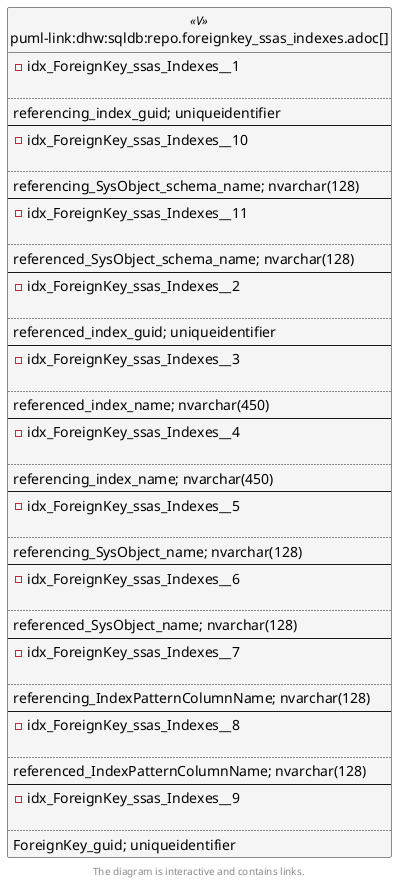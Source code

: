 @startuml
left to right direction
'top to bottom direction
hide circle
'avoide "." issues:
set namespaceSeparator none


skinparam class {
  BackgroundColor White
  BackgroundColor<<FN>> Yellow
  BackgroundColor<<FS>> Yellow
  BackgroundColor<<FT>> LightGray
  BackgroundColor<<IF>> Yellow
  BackgroundColor<<IS>> Yellow
  BackgroundColor<<P>> Aqua
  BackgroundColor<<PC>> Aqua
  BackgroundColor<<SN>> Yellow
  BackgroundColor<<SO>> SlateBlue
  BackgroundColor<<TF>> LightGray
  BackgroundColor<<TR>> Tomato
  BackgroundColor<<U>> White
  BackgroundColor<<V>> WhiteSmoke
  BackgroundColor<<X>> Aqua
  BackgroundColor<<external>> AliceBlue
}


entity "puml-link:dhw:sqldb:repo.foreignkey_ssas_indexes.adoc[]" as repo.ForeignKey_ssas_Indexes << V >> {
- idx_ForeignKey_ssas_Indexes__1

..
referencing_index_guid; uniqueidentifier
--
- idx_ForeignKey_ssas_Indexes__10

..
referencing_SysObject_schema_name; nvarchar(128)
--
- idx_ForeignKey_ssas_Indexes__11

..
referenced_SysObject_schema_name; nvarchar(128)
--
- idx_ForeignKey_ssas_Indexes__2

..
referenced_index_guid; uniqueidentifier
--
- idx_ForeignKey_ssas_Indexes__3

..
referenced_index_name; nvarchar(450)
--
- idx_ForeignKey_ssas_Indexes__4

..
referencing_index_name; nvarchar(450)
--
- idx_ForeignKey_ssas_Indexes__5

..
referencing_SysObject_name; nvarchar(128)
--
- idx_ForeignKey_ssas_Indexes__6

..
referenced_SysObject_name; nvarchar(128)
--
- idx_ForeignKey_ssas_Indexes__7

..
referencing_IndexPatternColumnName; nvarchar(128)
--
- idx_ForeignKey_ssas_Indexes__8

..
referenced_IndexPatternColumnName; nvarchar(128)
--
- idx_ForeignKey_ssas_Indexes__9

..
ForeignKey_guid; uniqueidentifier
}

footer The diagram is interactive and contains links.
@enduml

